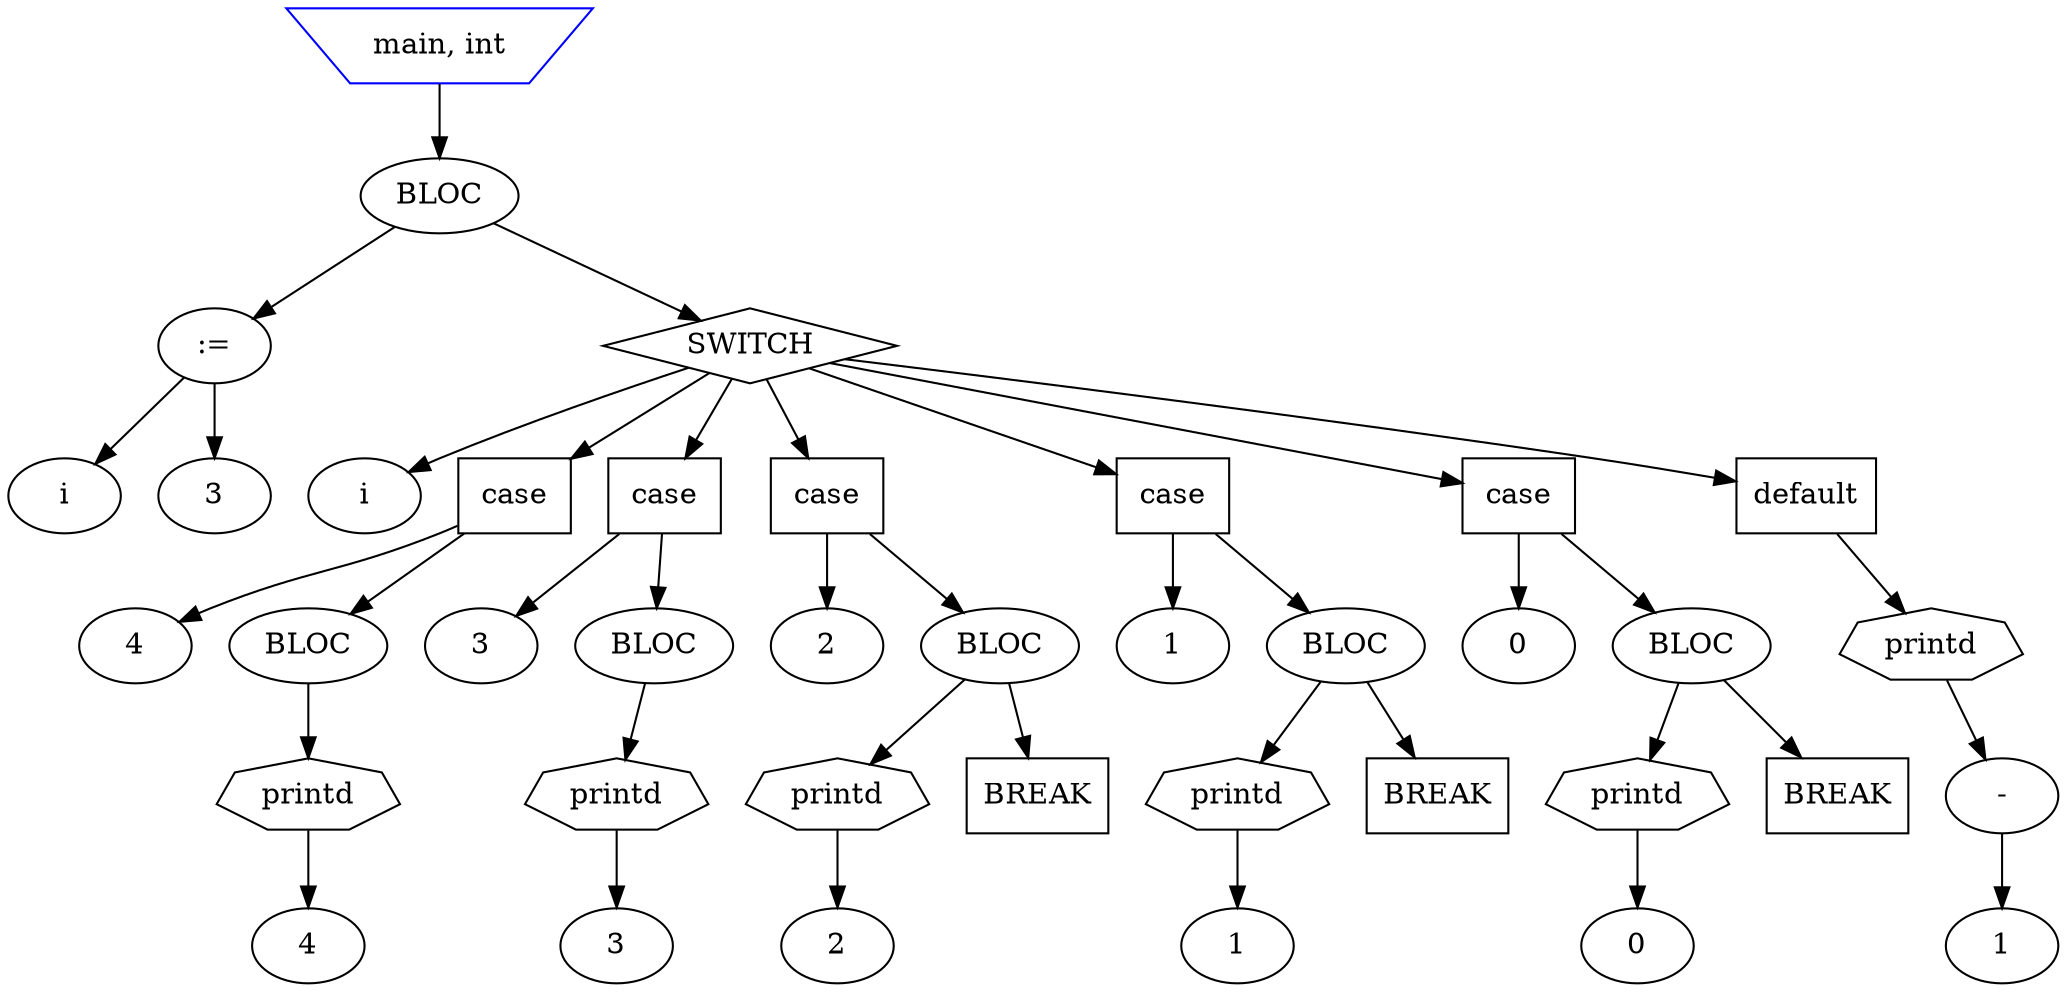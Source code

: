 digraph AST {
  n0 [label="main, int", shape=invtrapezium, color=blue];
  n1 [label="BLOC", shape=ellipse];
  n0 -> n1;
  n2 [label=":=", shape=ellipse];
  n1 -> n2;
  n3 [label="i", shape=ellipse];
  n2 -> n3;
  n4 [label="3", shape=ellipse];
  n2 -> n4;
  n5 [label="SWITCH", shape=diamond];
  n1 -> n5;
  n6 [label="i", shape=ellipse];
  n5 -> n6;
  n7 [label="case", shape=box];
  n5 -> n7 [label=""];
  n8 [label="4", shape=ellipse];
  n7 -> n8;
  n9 [label="BLOC", shape=ellipse];
  n7 -> n9;
  n10 [label="printd", shape=septagon];
  n9 -> n10;
  n11 [label="4", shape=ellipse];
  n10 -> n11;
  n12 [label="case", shape=box];
  n5 -> n12 [label=""];
  n13 [label="3", shape=ellipse];
  n12 -> n13;
  n14 [label="BLOC", shape=ellipse];
  n12 -> n14;
  n15 [label="printd", shape=septagon];
  n14 -> n15;
  n16 [label="3", shape=ellipse];
  n15 -> n16;
  n17 [label="case", shape=box];
  n5 -> n17 [label=""];
  n18 [label="2", shape=ellipse];
  n17 -> n18;
  n19 [label="BLOC", shape=ellipse];
  n17 -> n19;
  n20 [label="printd", shape=septagon];
  n19 -> n20;
  n21 [label="2", shape=ellipse];
  n20 -> n21;
  n22 [label="BREAK", shape=box];
  n19 -> n22;
  n23 [label="case", shape=box];
  n5 -> n23 [label=""];
  n24 [label="1", shape=ellipse];
  n23 -> n24;
  n25 [label="BLOC", shape=ellipse];
  n23 -> n25;
  n26 [label="printd", shape=septagon];
  n25 -> n26;
  n27 [label="1", shape=ellipse];
  n26 -> n27;
  n28 [label="BREAK", shape=box];
  n25 -> n28;
  n29 [label="case", shape=box];
  n5 -> n29 [label=""];
  n30 [label="0", shape=ellipse];
  n29 -> n30;
  n31 [label="BLOC", shape=ellipse];
  n29 -> n31;
  n32 [label="printd", shape=septagon];
  n31 -> n32;
  n33 [label="0", shape=ellipse];
  n32 -> n33;
  n34 [label="BREAK", shape=box];
  n31 -> n34;
  n35 [label="default", shape=box];
  n5 -> n35 [label=""];
  n36 [label="printd", shape=septagon];
  n35 -> n36;
  n37 [label="-", shape=ellipse];
  n36 -> n37;
  n38 [label="1", shape=ellipse];
  n37 -> n38;
}
